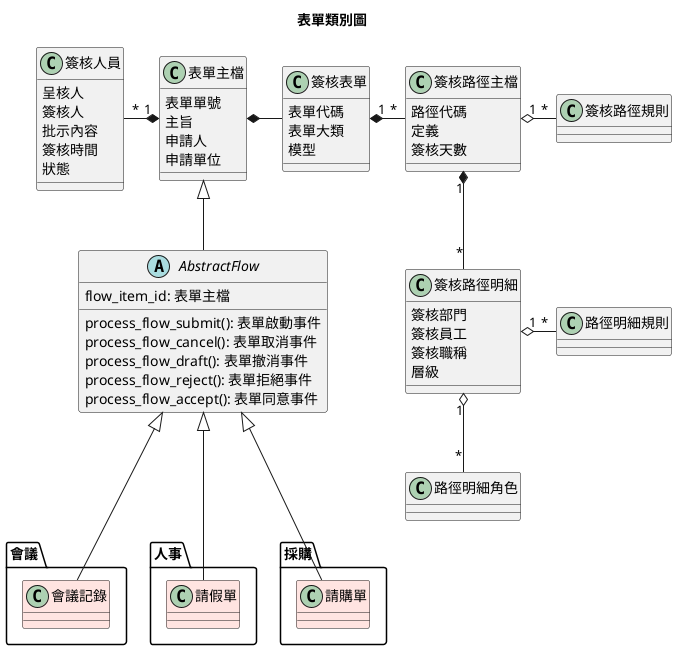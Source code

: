 @startuml
title 表單類別圖

class 會議.會議記錄 #MistyRose
class 人事.請假單 #MistyRose
class 採購.請購單 #MistyRose

class 簽核人員 {
    呈核人
    簽核人
    批示內容
    簽核時間
    狀態
}

class 表單主檔 {
    表單單號
    主旨
    申請人
    申請單位
}

abstract AbstractFlow {
    flow_item_id: 表單主檔

    process_flow_submit(): 表單啟動事件
    process_flow_cancel(): 表單取消事件
    process_flow_draft(): 表單撤消事件
    process_flow_reject(): 表單拒絕事件
    process_flow_accept(): 表單同意事件
}

class 簽核表單 {
    表單代碼
    表單大類
    模型
}

class 簽核路徑主檔 {
    路徑代碼
    定義
    簽核天數
}

class 簽核路徑明細 {
    簽核部門
    簽核員工
    簽核職稱
    層級
}

表單主檔 "1" *-left- "*" 簽核人員
表單主檔 *-right- 簽核表單
簽核表單 "1" *-right- "*" 簽核路徑主檔
簽核路徑主檔 "1" o-right- "*" 簽核路徑規則
簽核路徑主檔 "1" *-- "*" 簽核路徑明細
簽核路徑明細 "1" o-right- "*" 路徑明細規則
簽核路徑明細 "1" o-down- "*" 路徑明細角色
表單主檔 <|-- AbstractFlow
AbstractFlow <|--- 會議.會議記錄
AbstractFlow <|--- 人事.請假單
AbstractFlow <|--- 採購.請購單
@enduml
